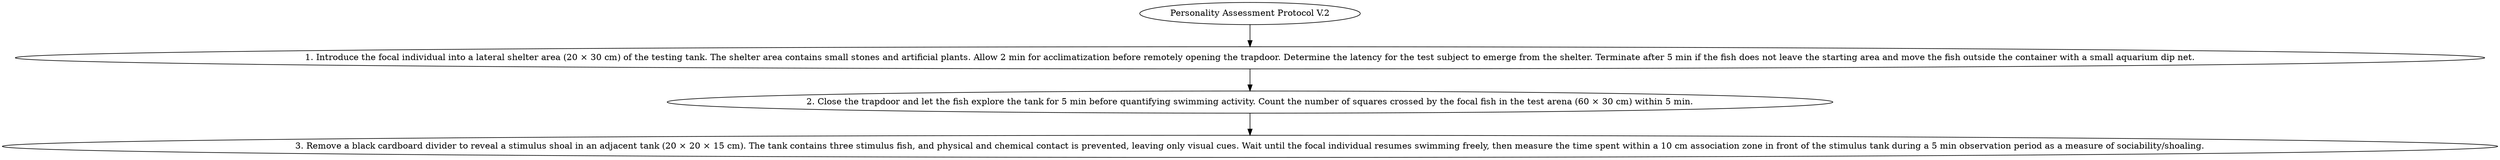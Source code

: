 digraph PersonalityAssessment {
    // Define the title
    Title [label="Personality Assessment Protocol V.2"];
    
    // Define steps for the protocol
    Step1 [label="1. Introduce the focal individual into a lateral shelter area (20 × 30 cm) of the testing tank. The shelter area contains small stones and artificial plants. Allow 2 min for acclimatization before remotely opening the trapdoor. Determine the latency for the test subject to emerge from the shelter. Terminate after 5 min if the fish does not leave the starting area and move the fish outside the container with a small aquarium dip net."];
    Step2 [label="2. Close the trapdoor and let the fish explore the tank for 5 min before quantifying swimming activity. Count the number of squares crossed by the focal fish in the test arena (60 × 30 cm) within 5 min."];
    Step3 [label="3. Remove a black cardboard divider to reveal a stimulus shoal in an adjacent tank (20 × 20 × 15 cm). The tank contains three stimulus fish, and physical and chemical contact is prevented, leaving only visual cues. Wait until the focal individual resumes swimming freely, then measure the time spent within a 10 cm association zone in front of the stimulus tank during a 5 min observation period as a measure of sociability/shoaling."];
    
    // Define edges to represent the flow of the protocol
    Title -> Step1;
    Step1 -> Step2;
    Step2 -> Step3;
}
